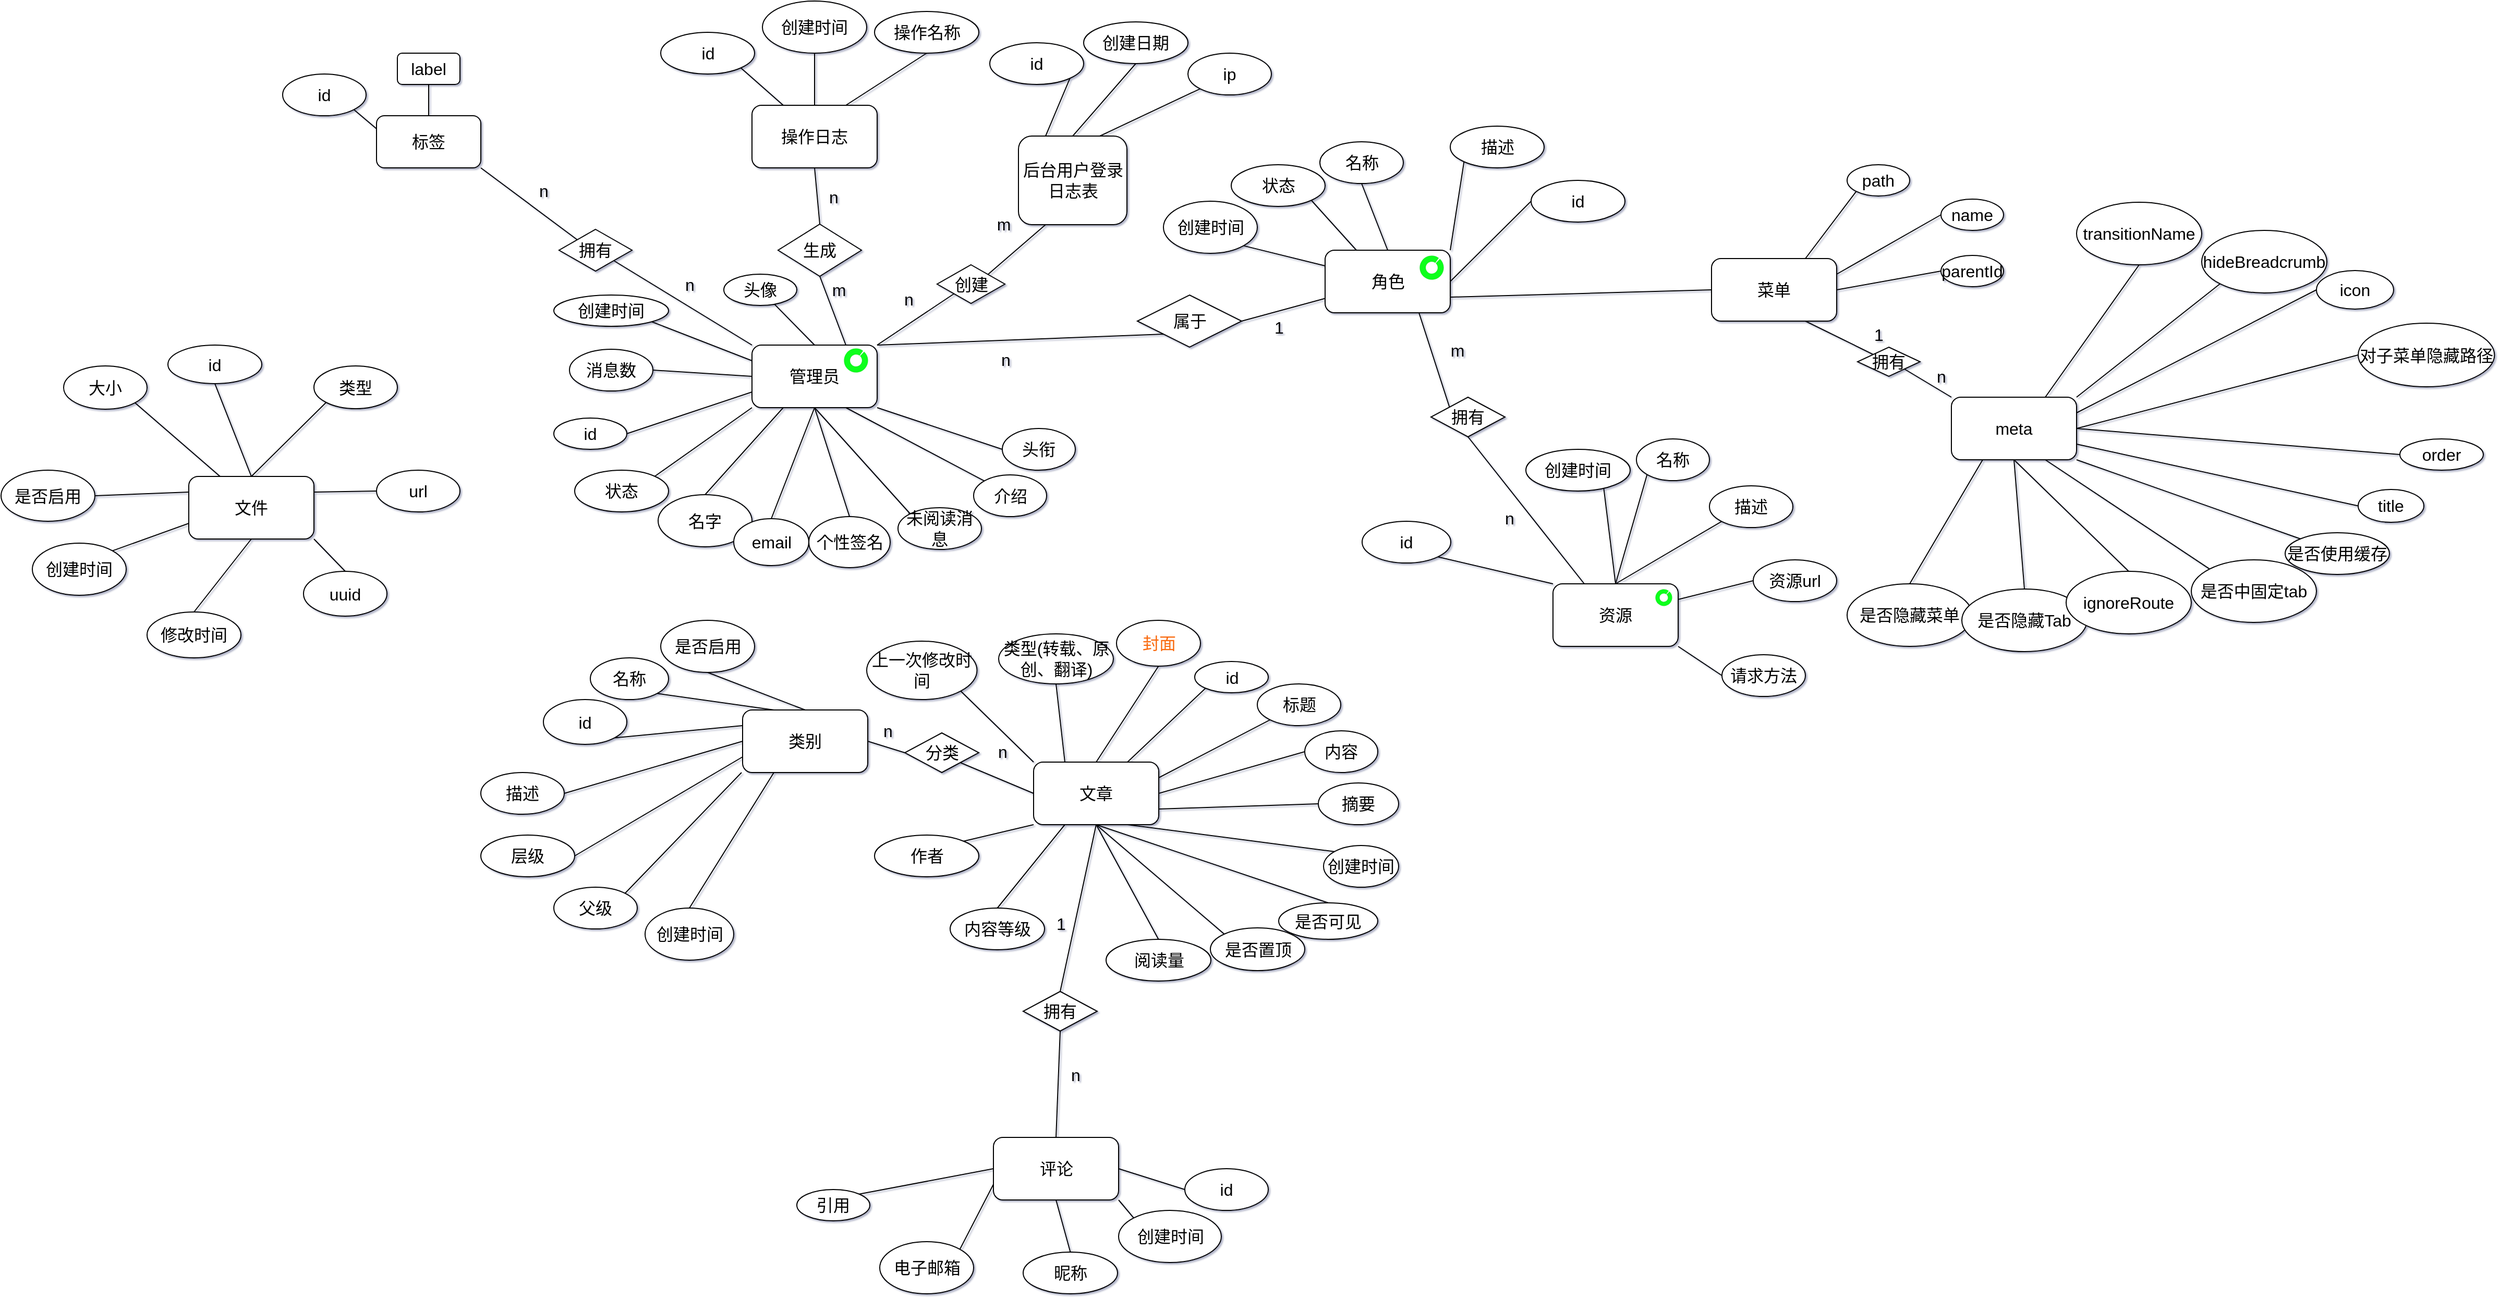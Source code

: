 <mxfile version="18.0.6" type="device"><diagram id="w1WiTCJ0PtuOjn-MvPNK" name="第 1 页"><mxGraphModel dx="3276" dy="2126" grid="1" gridSize="10" guides="1" tooltips="1" connect="1" arrows="1" fold="1" page="0" pageScale="1" pageWidth="827" pageHeight="1169" background="#ffffff" math="0" shadow="1"><root><mxCell id="0"/><mxCell id="1" parent="0"/><mxCell id="TxogvGe3Ko0orZef5mVO-4" style="edgeStyle=none;rounded=0;orthogonalLoop=1;jettySize=auto;html=1;exitX=1;exitY=0;exitDx=0;exitDy=0;entryX=0;entryY=1;entryDx=0;entryDy=0;fontSize=16;endArrow=none;endFill=0;" parent="1" source="TxogvGe3Ko0orZef5mVO-8" target="TxogvGe3Ko0orZef5mVO-21" edge="1"><mxGeometry relative="1" as="geometry"/></mxCell><mxCell id="TxogvGe3Ko0orZef5mVO-5" style="edgeStyle=none;rounded=0;orthogonalLoop=1;jettySize=auto;html=1;exitX=0.75;exitY=0;exitDx=0;exitDy=0;entryX=0.5;entryY=1;entryDx=0;entryDy=0;fontSize=16;endArrow=none;endFill=0;" parent="1" source="TxogvGe3Ko0orZef5mVO-8" target="TxogvGe3Ko0orZef5mVO-66" edge="1"><mxGeometry relative="1" as="geometry"/></mxCell><mxCell id="TxogvGe3Ko0orZef5mVO-7" style="edgeStyle=none;rounded=0;orthogonalLoop=1;jettySize=auto;html=1;exitX=1;exitY=0;exitDx=0;exitDy=0;entryX=0;entryY=1;entryDx=0;entryDy=0;fontFamily=Helvetica;fontSize=16;fontColor=default;endArrow=none;endFill=0;" parent="1" source="TxogvGe3Ko0orZef5mVO-8" target="TxogvGe3Ko0orZef5mVO-107" edge="1"><mxGeometry relative="1" as="geometry"/></mxCell><mxCell id="JrvYDtQpE5l5beJxTgkh-11" style="edgeStyle=none;rounded=0;orthogonalLoop=1;jettySize=auto;html=1;exitX=1;exitY=1;exitDx=0;exitDy=0;entryX=0;entryY=0.5;entryDx=0;entryDy=0;fontSize=16;endArrow=none;endFill=0;strokeWidth=1;" parent="1" source="TxogvGe3Ko0orZef5mVO-8" target="JrvYDtQpE5l5beJxTgkh-5" edge="1"><mxGeometry relative="1" as="geometry"/></mxCell><mxCell id="JrvYDtQpE5l5beJxTgkh-12" style="edgeStyle=none;rounded=0;orthogonalLoop=1;jettySize=auto;html=1;exitX=0.75;exitY=1;exitDx=0;exitDy=0;entryX=0;entryY=0;entryDx=0;entryDy=0;fontSize=16;endArrow=none;endFill=0;strokeWidth=1;" parent="1" source="TxogvGe3Ko0orZef5mVO-8" target="JrvYDtQpE5l5beJxTgkh-4" edge="1"><mxGeometry relative="1" as="geometry"/></mxCell><mxCell id="JrvYDtQpE5l5beJxTgkh-13" style="edgeStyle=none;rounded=0;orthogonalLoop=1;jettySize=auto;html=1;exitX=0.5;exitY=1;exitDx=0;exitDy=0;entryX=0;entryY=0;entryDx=0;entryDy=0;fontSize=16;endArrow=none;endFill=0;strokeWidth=1;" parent="1" source="TxogvGe3Ko0orZef5mVO-8" target="JrvYDtQpE5l5beJxTgkh-8" edge="1"><mxGeometry relative="1" as="geometry"/></mxCell><mxCell id="JrvYDtQpE5l5beJxTgkh-14" style="edgeStyle=none;rounded=0;orthogonalLoop=1;jettySize=auto;html=1;exitX=0.5;exitY=1;exitDx=0;exitDy=0;entryX=0.5;entryY=0;entryDx=0;entryDy=0;fontSize=16;endArrow=none;endFill=0;strokeWidth=1;" parent="1" source="TxogvGe3Ko0orZef5mVO-8" target="JrvYDtQpE5l5beJxTgkh-3" edge="1"><mxGeometry relative="1" as="geometry"/></mxCell><mxCell id="JrvYDtQpE5l5beJxTgkh-15" style="edgeStyle=none;rounded=0;orthogonalLoop=1;jettySize=auto;html=1;exitX=0.5;exitY=1;exitDx=0;exitDy=0;entryX=0.5;entryY=0;entryDx=0;entryDy=0;fontSize=16;endArrow=none;endFill=0;strokeWidth=1;" parent="1" source="TxogvGe3Ko0orZef5mVO-8" target="JrvYDtQpE5l5beJxTgkh-2" edge="1"><mxGeometry relative="1" as="geometry"/></mxCell><mxCell id="JrvYDtQpE5l5beJxTgkh-16" style="edgeStyle=none;rounded=0;orthogonalLoop=1;jettySize=auto;html=1;exitX=0.25;exitY=1;exitDx=0;exitDy=0;entryX=0.5;entryY=0;entryDx=0;entryDy=0;fontSize=16;endArrow=none;endFill=0;strokeWidth=1;" parent="1" source="TxogvGe3Ko0orZef5mVO-8" target="JrvYDtQpE5l5beJxTgkh-1" edge="1"><mxGeometry relative="1" as="geometry"/></mxCell><mxCell id="TxogvGe3Ko0orZef5mVO-8" value="管理员" style="rounded=1;whiteSpace=wrap;html=1;fontSize=16;" parent="1" vertex="1"><mxGeometry x="-450" y="-390" width="120" height="60" as="geometry"/></mxCell><mxCell id="TxogvGe3Ko0orZef5mVO-9" style="edgeStyle=none;rounded=0;orthogonalLoop=1;jettySize=auto;html=1;exitX=1;exitY=0.5;exitDx=0;exitDy=0;entryX=0;entryY=0.75;entryDx=0;entryDy=0;fontSize=16;endArrow=none;endFill=0;" parent="1" source="TxogvGe3Ko0orZef5mVO-10" target="TxogvGe3Ko0orZef5mVO-8" edge="1"><mxGeometry relative="1" as="geometry"/></mxCell><mxCell id="TxogvGe3Ko0orZef5mVO-10" value="id" style="ellipse;whiteSpace=wrap;html=1;fontSize=16;" parent="1" vertex="1"><mxGeometry x="-640" y="-320" width="70" height="30" as="geometry"/></mxCell><mxCell id="TxogvGe3Ko0orZef5mVO-16" style="edgeStyle=none;rounded=0;orthogonalLoop=1;jettySize=auto;html=1;exitX=1;exitY=0;exitDx=0;exitDy=0;entryX=0;entryY=1;entryDx=0;entryDy=0;endArrow=none;endFill=0;fontSize=16;" parent="1" source="TxogvGe3Ko0orZef5mVO-19" target="TxogvGe3Ko0orZef5mVO-42" edge="1"><mxGeometry relative="1" as="geometry"/></mxCell><mxCell id="TxogvGe3Ko0orZef5mVO-17" style="edgeStyle=none;rounded=0;orthogonalLoop=1;jettySize=auto;html=1;exitX=1;exitY=0.5;exitDx=0;exitDy=0;entryX=0;entryY=0.5;entryDx=0;entryDy=0;endArrow=none;endFill=0;fontSize=16;" parent="1" source="TxogvGe3Ko0orZef5mVO-19" target="TxogvGe3Ko0orZef5mVO-35" edge="1"><mxGeometry relative="1" as="geometry"/></mxCell><mxCell id="TxogvGe3Ko0orZef5mVO-18" style="edgeStyle=none;rounded=0;orthogonalLoop=1;jettySize=auto;html=1;exitX=0.75;exitY=1;exitDx=0;exitDy=0;entryX=0;entryY=0;entryDx=0;entryDy=0;fontSize=16;endArrow=none;endFill=0;" parent="1" source="TxogvGe3Ko0orZef5mVO-19" target="TxogvGe3Ko0orZef5mVO-98" edge="1"><mxGeometry relative="1" as="geometry"/></mxCell><mxCell id="YH9hGYFo3GrQyyzJX7qp-2" style="rounded=0;orthogonalLoop=1;jettySize=auto;html=1;exitX=1;exitY=0.75;exitDx=0;exitDy=0;entryX=0;entryY=0.5;entryDx=0;entryDy=0;endArrow=none;endFill=0;" edge="1" parent="1" source="TxogvGe3Ko0orZef5mVO-19" target="YH9hGYFo3GrQyyzJX7qp-1"><mxGeometry relative="1" as="geometry"/></mxCell><mxCell id="TxogvGe3Ko0orZef5mVO-19" value="角色" style="rounded=1;whiteSpace=wrap;html=1;fontSize=16;" parent="1" vertex="1"><mxGeometry x="99.5" y="-481" width="120" height="60" as="geometry"/></mxCell><mxCell id="TxogvGe3Ko0orZef5mVO-20" style="edgeStyle=none;rounded=0;orthogonalLoop=1;jettySize=auto;html=1;exitX=1;exitY=0.5;exitDx=0;exitDy=0;fontSize=16;endArrow=none;endFill=0;" parent="1" source="TxogvGe3Ko0orZef5mVO-21" target="TxogvGe3Ko0orZef5mVO-19" edge="1"><mxGeometry relative="1" as="geometry"/></mxCell><mxCell id="TxogvGe3Ko0orZef5mVO-21" value="属于" style="rhombus;whiteSpace=wrap;html=1;fontSize=16;" parent="1" vertex="1"><mxGeometry x="-80.5" y="-438" width="100" height="50" as="geometry"/></mxCell><mxCell id="TxogvGe3Ko0orZef5mVO-22" style="edgeStyle=none;rounded=0;orthogonalLoop=1;jettySize=auto;html=1;exitX=0.5;exitY=0;exitDx=0;exitDy=0;entryX=0.747;entryY=0.94;entryDx=0;entryDy=0;fontSize=16;endArrow=none;endFill=0;entryPerimeter=0;" parent="1" source="TxogvGe3Ko0orZef5mVO-27" target="TxogvGe3Ko0orZef5mVO-34" edge="1"><mxGeometry relative="1" as="geometry"><mxPoint x="307.5" y="-221" as="targetPoint"/></mxGeometry></mxCell><mxCell id="TxogvGe3Ko0orZef5mVO-23" style="edgeStyle=none;rounded=0;orthogonalLoop=1;jettySize=auto;html=1;exitX=0.5;exitY=0;exitDx=0;exitDy=0;entryX=0;entryY=1;entryDx=0;entryDy=0;fontSize=16;endArrow=none;endFill=0;" parent="1" source="TxogvGe3Ko0orZef5mVO-27" target="TxogvGe3Ko0orZef5mVO-32" edge="1"><mxGeometry relative="1" as="geometry"/></mxCell><mxCell id="TxogvGe3Ko0orZef5mVO-24" style="edgeStyle=none;rounded=0;orthogonalLoop=1;jettySize=auto;html=1;exitX=0.5;exitY=0;exitDx=0;exitDy=0;entryX=0;entryY=1;entryDx=0;entryDy=0;fontSize=16;endArrow=none;endFill=0;" parent="1" source="TxogvGe3Ko0orZef5mVO-27" target="TxogvGe3Ko0orZef5mVO-33" edge="1"><mxGeometry relative="1" as="geometry"/></mxCell><mxCell id="TxogvGe3Ko0orZef5mVO-120" style="rounded=0;orthogonalLoop=1;jettySize=auto;html=1;exitX=1;exitY=0.25;exitDx=0;exitDy=0;entryX=0;entryY=0.5;entryDx=0;entryDy=0;endArrow=none;endFill=0;fontSize=16;" parent="1" source="TxogvGe3Ko0orZef5mVO-27" target="TxogvGe3Ko0orZef5mVO-118" edge="1"><mxGeometry relative="1" as="geometry"/></mxCell><mxCell id="TxogvGe3Ko0orZef5mVO-121" style="edgeStyle=none;rounded=0;orthogonalLoop=1;jettySize=auto;html=1;exitX=1;exitY=1;exitDx=0;exitDy=0;entryX=0;entryY=0.5;entryDx=0;entryDy=0;endArrow=none;endFill=0;fontSize=16;" parent="1" source="TxogvGe3Ko0orZef5mVO-27" target="TxogvGe3Ko0orZef5mVO-119" edge="1"><mxGeometry relative="1" as="geometry"/></mxCell><mxCell id="TxogvGe3Ko0orZef5mVO-27" value="资源" style="rounded=1;whiteSpace=wrap;html=1;fontSize=16;" parent="1" vertex="1"><mxGeometry x="318" y="-161" width="120" height="60" as="geometry"/></mxCell><mxCell id="TxogvGe3Ko0orZef5mVO-30" style="edgeStyle=none;rounded=0;orthogonalLoop=1;jettySize=auto;html=1;exitX=1;exitY=1;exitDx=0;exitDy=0;entryX=0;entryY=0;entryDx=0;entryDy=0;endArrow=none;endFill=0;fontSize=16;" parent="1" source="TxogvGe3Ko0orZef5mVO-31" target="TxogvGe3Ko0orZef5mVO-27" edge="1"><mxGeometry relative="1" as="geometry"/></mxCell><mxCell id="TxogvGe3Ko0orZef5mVO-31" value="id" style="ellipse;whiteSpace=wrap;html=1;fontSize=16;" parent="1" vertex="1"><mxGeometry x="135" y="-221" width="85" height="40" as="geometry"/></mxCell><mxCell id="TxogvGe3Ko0orZef5mVO-32" value="名称" style="ellipse;whiteSpace=wrap;html=1;fontSize=16;" parent="1" vertex="1"><mxGeometry x="398" y="-300" width="70" height="40" as="geometry"/></mxCell><mxCell id="TxogvGe3Ko0orZef5mVO-33" value="描述" style="ellipse;whiteSpace=wrap;html=1;fontSize=16;" parent="1" vertex="1"><mxGeometry x="468" y="-255" width="80" height="40" as="geometry"/></mxCell><mxCell id="TxogvGe3Ko0orZef5mVO-34" value="创建时间" style="ellipse;whiteSpace=wrap;html=1;fontSize=16;" parent="1" vertex="1"><mxGeometry x="292" y="-290" width="100" height="40" as="geometry"/></mxCell><mxCell id="TxogvGe3Ko0orZef5mVO-35" value="id" style="ellipse;whiteSpace=wrap;html=1;fontSize=16;" parent="1" vertex="1"><mxGeometry x="297" y="-548" width="90" height="40" as="geometry"/></mxCell><mxCell id="TxogvGe3Ko0orZef5mVO-36" style="edgeStyle=none;shape=connector;rounded=0;orthogonalLoop=1;jettySize=auto;html=1;exitX=0.5;exitY=1;exitDx=0;exitDy=0;entryX=0.5;entryY=0;entryDx=0;entryDy=0;labelBackgroundColor=default;fontFamily=Helvetica;fontSize=16;fontColor=default;endArrow=none;endFill=0;strokeColor=default;" parent="1" source="TxogvGe3Ko0orZef5mVO-37" target="TxogvGe3Ko0orZef5mVO-19" edge="1"><mxGeometry relative="1" as="geometry"/></mxCell><mxCell id="TxogvGe3Ko0orZef5mVO-37" value="名称" style="ellipse;whiteSpace=wrap;html=1;fontSize=16;" parent="1" vertex="1"><mxGeometry x="94.5" y="-585" width="80" height="40" as="geometry"/></mxCell><mxCell id="TxogvGe3Ko0orZef5mVO-38" style="edgeStyle=none;shape=connector;rounded=0;orthogonalLoop=1;jettySize=auto;html=1;exitX=1;exitY=1;exitDx=0;exitDy=0;entryX=0.25;entryY=0;entryDx=0;entryDy=0;labelBackgroundColor=default;fontFamily=Helvetica;fontSize=16;fontColor=default;endArrow=none;endFill=0;strokeColor=default;" parent="1" source="TxogvGe3Ko0orZef5mVO-39" target="TxogvGe3Ko0orZef5mVO-19" edge="1"><mxGeometry relative="1" as="geometry"/></mxCell><mxCell id="TxogvGe3Ko0orZef5mVO-39" value="状态" style="ellipse;whiteSpace=wrap;html=1;fontSize=16;" parent="1" vertex="1"><mxGeometry x="9.5" y="-563" width="90" height="40" as="geometry"/></mxCell><mxCell id="TxogvGe3Ko0orZef5mVO-40" style="edgeStyle=none;shape=connector;rounded=0;orthogonalLoop=1;jettySize=auto;html=1;exitX=1;exitY=1;exitDx=0;exitDy=0;entryX=0;entryY=0.25;entryDx=0;entryDy=0;labelBackgroundColor=default;fontFamily=Helvetica;fontSize=16;fontColor=default;endArrow=none;endFill=0;strokeColor=default;" parent="1" source="TxogvGe3Ko0orZef5mVO-41" target="TxogvGe3Ko0orZef5mVO-19" edge="1"><mxGeometry relative="1" as="geometry"/></mxCell><mxCell id="TxogvGe3Ko0orZef5mVO-41" value="创建时间" style="ellipse;whiteSpace=wrap;html=1;fontSize=16;" parent="1" vertex="1"><mxGeometry x="-55.5" y="-528" width="90" height="50" as="geometry"/></mxCell><mxCell id="TxogvGe3Ko0orZef5mVO-42" value="描述" style="ellipse;whiteSpace=wrap;html=1;fontSize=16;" parent="1" vertex="1"><mxGeometry x="219.5" y="-600" width="90" height="40" as="geometry"/></mxCell><mxCell id="TxogvGe3Ko0orZef5mVO-45" style="edgeStyle=none;rounded=0;orthogonalLoop=1;jettySize=auto;html=1;exitX=1;exitY=0;exitDx=0;exitDy=0;entryX=0;entryY=1;entryDx=0;entryDy=0;fontSize=16;endArrow=none;endFill=0;" parent="1" source="TxogvGe3Ko0orZef5mVO-46" target="TxogvGe3Ko0orZef5mVO-8" edge="1"><mxGeometry relative="1" as="geometry"/></mxCell><mxCell id="TxogvGe3Ko0orZef5mVO-46" value="状态" style="ellipse;whiteSpace=wrap;html=1;fontSize=16;" parent="1" vertex="1"><mxGeometry x="-620" y="-270" width="90" height="40" as="geometry"/></mxCell><mxCell id="TxogvGe3Ko0orZef5mVO-51" style="edgeStyle=none;rounded=0;orthogonalLoop=1;jettySize=auto;html=1;exitX=0.25;exitY=0;exitDx=0;exitDy=0;entryX=1;entryY=1;entryDx=0;entryDy=0;fontSize=16;endArrow=none;endFill=0;" parent="1" source="TxogvGe3Ko0orZef5mVO-54" target="TxogvGe3Ko0orZef5mVO-56" edge="1"><mxGeometry relative="1" as="geometry"/></mxCell><mxCell id="TxogvGe3Ko0orZef5mVO-52" style="edgeStyle=none;rounded=0;orthogonalLoop=1;jettySize=auto;html=1;exitX=0.5;exitY=0;exitDx=0;exitDy=0;entryX=0.5;entryY=1;entryDx=0;entryDy=0;fontSize=16;endArrow=none;endFill=0;" parent="1" source="TxogvGe3Ko0orZef5mVO-54" target="TxogvGe3Ko0orZef5mVO-55" edge="1"><mxGeometry relative="1" as="geometry"/></mxCell><mxCell id="TxogvGe3Ko0orZef5mVO-53" style="edgeStyle=none;shape=connector;rounded=0;orthogonalLoop=1;jettySize=auto;html=1;exitX=0.75;exitY=0;exitDx=0;exitDy=0;entryX=0;entryY=1;entryDx=0;entryDy=0;labelBackgroundColor=default;fontFamily=Helvetica;fontSize=16;fontColor=default;endArrow=none;endFill=0;strokeColor=default;" parent="1" source="TxogvGe3Ko0orZef5mVO-54" target="TxogvGe3Ko0orZef5mVO-57" edge="1"><mxGeometry relative="1" as="geometry"/></mxCell><mxCell id="TxogvGe3Ko0orZef5mVO-54" value="后台用户登录日志表" style="rounded=1;whiteSpace=wrap;html=1;fontSize=16;" parent="1" vertex="1"><mxGeometry x="-194.5" y="-590.5" width="104" height="85" as="geometry"/></mxCell><mxCell id="TxogvGe3Ko0orZef5mVO-55" value="创建日期" style="ellipse;whiteSpace=wrap;html=1;fontSize=16;" parent="1" vertex="1"><mxGeometry x="-132" y="-700" width="100" height="40" as="geometry"/></mxCell><mxCell id="TxogvGe3Ko0orZef5mVO-56" value="id" style="ellipse;whiteSpace=wrap;html=1;fontSize=16;" parent="1" vertex="1"><mxGeometry x="-222" y="-680" width="90" height="40" as="geometry"/></mxCell><mxCell id="TxogvGe3Ko0orZef5mVO-57" value="ip" style="ellipse;whiteSpace=wrap;html=1;fontSize=16;" parent="1" vertex="1"><mxGeometry x="-32" y="-670" width="80" height="40" as="geometry"/></mxCell><mxCell id="JrvYDtQpE5l5beJxTgkh-21" style="edgeStyle=none;rounded=0;orthogonalLoop=1;jettySize=auto;html=1;exitX=1;exitY=1;exitDx=0;exitDy=0;entryX=0;entryY=0.25;entryDx=0;entryDy=0;fontSize=16;endArrow=none;endFill=0;strokeWidth=1;" parent="1" source="TxogvGe3Ko0orZef5mVO-60" target="TxogvGe3Ko0orZef5mVO-8" edge="1"><mxGeometry relative="1" as="geometry"/></mxCell><mxCell id="TxogvGe3Ko0orZef5mVO-60" value="创建时间" style="ellipse;whiteSpace=wrap;html=1;fontSize=16;" parent="1" vertex="1"><mxGeometry x="-640" y="-438" width="110" height="30" as="geometry"/></mxCell><mxCell id="TxogvGe3Ko0orZef5mVO-61" style="edgeStyle=none;rounded=0;orthogonalLoop=1;jettySize=auto;html=1;exitX=0.5;exitY=0;exitDx=0;exitDy=0;entryX=0.5;entryY=1;entryDx=0;entryDy=0;fontSize=16;endArrow=none;endFill=0;" parent="1" source="TxogvGe3Ko0orZef5mVO-63" target="TxogvGe3Ko0orZef5mVO-64" edge="1"><mxGeometry relative="1" as="geometry"/></mxCell><mxCell id="TxogvGe3Ko0orZef5mVO-62" style="edgeStyle=none;rounded=0;orthogonalLoop=1;jettySize=auto;html=1;exitX=0.75;exitY=0;exitDx=0;exitDy=0;entryX=0.5;entryY=1;entryDx=0;entryDy=0;fontSize=16;endArrow=none;endFill=0;" parent="1" source="TxogvGe3Ko0orZef5mVO-63" target="TxogvGe3Ko0orZef5mVO-69" edge="1"><mxGeometry relative="1" as="geometry"/></mxCell><mxCell id="TxogvGe3Ko0orZef5mVO-63" value="操作日志" style="rounded=1;whiteSpace=wrap;html=1;fontSize=16;" parent="1" vertex="1"><mxGeometry x="-450" y="-620" width="120" height="60" as="geometry"/></mxCell><mxCell id="TxogvGe3Ko0orZef5mVO-64" value="创建时间" style="ellipse;whiteSpace=wrap;html=1;fontSize=16;" parent="1" vertex="1"><mxGeometry x="-440" y="-720" width="100" height="50" as="geometry"/></mxCell><mxCell id="TxogvGe3Ko0orZef5mVO-65" style="edgeStyle=none;rounded=0;orthogonalLoop=1;jettySize=auto;html=1;exitX=0.5;exitY=0;exitDx=0;exitDy=0;entryX=0.5;entryY=1;entryDx=0;entryDy=0;fontSize=16;endArrow=none;endFill=0;" parent="1" source="TxogvGe3Ko0orZef5mVO-66" target="TxogvGe3Ko0orZef5mVO-63" edge="1"><mxGeometry relative="1" as="geometry"/></mxCell><mxCell id="TxogvGe3Ko0orZef5mVO-66" value="生成" style="rhombus;whiteSpace=wrap;html=1;fontSize=16;" parent="1" vertex="1"><mxGeometry x="-425" y="-506" width="80" height="50" as="geometry"/></mxCell><mxCell id="TxogvGe3Ko0orZef5mVO-67" style="edgeStyle=none;rounded=0;orthogonalLoop=1;jettySize=auto;html=1;exitX=1;exitY=1;exitDx=0;exitDy=0;entryX=0.25;entryY=0;entryDx=0;entryDy=0;endArrow=none;endFill=0;fontSize=16;" parent="1" source="TxogvGe3Ko0orZef5mVO-68" target="TxogvGe3Ko0orZef5mVO-63" edge="1"><mxGeometry relative="1" as="geometry"/></mxCell><mxCell id="TxogvGe3Ko0orZef5mVO-68" value="id" style="ellipse;whiteSpace=wrap;html=1;fontSize=16;" parent="1" vertex="1"><mxGeometry x="-537.5" y="-690" width="90" height="40" as="geometry"/></mxCell><mxCell id="TxogvGe3Ko0orZef5mVO-69" value="操作名称" style="ellipse;whiteSpace=wrap;html=1;fontSize=16;" parent="1" vertex="1"><mxGeometry x="-332.5" y="-710" width="100" height="40" as="geometry"/></mxCell><mxCell id="TxogvGe3Ko0orZef5mVO-70" style="edgeStyle=none;rounded=0;orthogonalLoop=1;jettySize=auto;html=1;entryX=0.5;entryY=0;entryDx=0;entryDy=0;fontSize=16;endArrow=none;endFill=0;" parent="1" source="TxogvGe3Ko0orZef5mVO-71" target="TxogvGe3Ko0orZef5mVO-8" edge="1"><mxGeometry relative="1" as="geometry"/></mxCell><mxCell id="TxogvGe3Ko0orZef5mVO-71" value="头像" style="ellipse;whiteSpace=wrap;html=1;fontSize=16;" parent="1" vertex="1"><mxGeometry x="-477" y="-458" width="70" height="30" as="geometry"/></mxCell><mxCell id="TxogvGe3Ko0orZef5mVO-95" value="1" style="text;html=1;align=center;verticalAlign=middle;resizable=0;points=[];autosize=1;strokeColor=none;fillColor=none;fontSize=16;" parent="1" vertex="1"><mxGeometry x="45" y="-417" width="20" height="20" as="geometry"/></mxCell><mxCell id="TxogvGe3Ko0orZef5mVO-96" value="n" style="text;html=1;align=center;verticalAlign=middle;resizable=0;points=[];autosize=1;strokeColor=none;fillColor=none;fontSize=16;" parent="1" vertex="1"><mxGeometry x="-217" y="-386" width="20" height="20" as="geometry"/></mxCell><mxCell id="TxogvGe3Ko0orZef5mVO-97" style="edgeStyle=none;rounded=0;orthogonalLoop=1;jettySize=auto;html=1;exitX=0.5;exitY=1;exitDx=0;exitDy=0;entryX=0.25;entryY=0;entryDx=0;entryDy=0;fontSize=16;endArrow=none;endFill=0;" parent="1" source="TxogvGe3Ko0orZef5mVO-98" target="TxogvGe3Ko0orZef5mVO-27" edge="1"><mxGeometry relative="1" as="geometry"/></mxCell><mxCell id="TxogvGe3Ko0orZef5mVO-98" value="拥有" style="rhombus;whiteSpace=wrap;html=1;fontSize=16;" parent="1" vertex="1"><mxGeometry x="201" y="-340" width="71" height="38" as="geometry"/></mxCell><mxCell id="TxogvGe3Ko0orZef5mVO-99" value="m" style="text;html=1;align=center;verticalAlign=middle;resizable=0;points=[];autosize=1;strokeColor=none;fillColor=none;fontSize=16;" parent="1" vertex="1"><mxGeometry x="211" y="-395" width="30" height="20" as="geometry"/></mxCell><mxCell id="TxogvGe3Ko0orZef5mVO-100" value="n" style="text;html=1;align=center;verticalAlign=middle;resizable=0;points=[];autosize=1;strokeColor=none;fillColor=none;fontSize=16;" parent="1" vertex="1"><mxGeometry x="266" y="-234" width="20" height="20" as="geometry"/></mxCell><mxCell id="TxogvGe3Ko0orZef5mVO-103" value="" style="verticalLabelPosition=bottom;verticalAlign=top;html=1;shape=mxgraph.basic.partConcEllipse;startAngle=0.119;endAngle=0.1;arcWidth=0.5;fontSize=16;strokeWidth=0;fillColor=#0AFF1B;" parent="1" vertex="1"><mxGeometry x="-362" y="-387" width="23" height="23" as="geometry"/></mxCell><mxCell id="TxogvGe3Ko0orZef5mVO-104" value="" style="verticalLabelPosition=bottom;verticalAlign=top;html=1;shape=mxgraph.basic.partConcEllipse;startAngle=0.119;endAngle=0.1;arcWidth=0.5;fontSize=16;strokeWidth=0;fillColor=#0AFF1B;" parent="1" vertex="1"><mxGeometry x="190" y="-476" width="23" height="23" as="geometry"/></mxCell><mxCell id="TxogvGe3Ko0orZef5mVO-106" style="edgeStyle=none;rounded=0;orthogonalLoop=1;jettySize=auto;html=1;exitX=1;exitY=0;exitDx=0;exitDy=0;entryX=0.25;entryY=1;entryDx=0;entryDy=0;fontFamily=Helvetica;fontSize=16;fontColor=default;endArrow=none;endFill=0;" parent="1" source="TxogvGe3Ko0orZef5mVO-107" target="TxogvGe3Ko0orZef5mVO-54" edge="1"><mxGeometry relative="1" as="geometry"/></mxCell><mxCell id="TxogvGe3Ko0orZef5mVO-107" value="创建" style="rhombus;whiteSpace=wrap;html=1;fontFamily=Helvetica;fontSize=16;fontColor=default;strokeColor=default;strokeWidth=1;fillColor=default;" parent="1" vertex="1"><mxGeometry x="-272.5" y="-467" width="65" height="37" as="geometry"/></mxCell><mxCell id="TxogvGe3Ko0orZef5mVO-108" value="m" style="text;html=1;align=center;verticalAlign=middle;resizable=0;points=[];autosize=1;strokeColor=none;fillColor=none;fontSize=16;fontFamily=Helvetica;fontColor=default;" parent="1" vertex="1"><mxGeometry x="-224" y="-516" width="30" height="20" as="geometry"/></mxCell><mxCell id="TxogvGe3Ko0orZef5mVO-109" value="n" style="text;html=1;align=center;verticalAlign=middle;resizable=0;points=[];autosize=1;strokeColor=none;fillColor=none;fontSize=16;fontFamily=Helvetica;fontColor=default;" parent="1" vertex="1"><mxGeometry x="-310" y="-444" width="20" height="20" as="geometry"/></mxCell><mxCell id="TxogvGe3Ko0orZef5mVO-110" value="m" style="text;html=1;align=center;verticalAlign=middle;resizable=0;points=[];autosize=1;strokeColor=none;fillColor=none;fontSize=16;fontFamily=Helvetica;fontColor=default;" parent="1" vertex="1"><mxGeometry x="-382" y="-453" width="30" height="20" as="geometry"/></mxCell><mxCell id="TxogvGe3Ko0orZef5mVO-111" value="n" style="text;html=1;align=center;verticalAlign=middle;resizable=0;points=[];autosize=1;strokeColor=none;fillColor=none;fontSize=16;fontFamily=Helvetica;fontColor=default;" parent="1" vertex="1"><mxGeometry x="-382" y="-542" width="20" height="20" as="geometry"/></mxCell><mxCell id="TxogvGe3Ko0orZef5mVO-115" value="" style="verticalLabelPosition=bottom;verticalAlign=top;html=1;shape=mxgraph.basic.partConcEllipse;startAngle=0.119;endAngle=0.1;arcWidth=0.5;fontSize=16;strokeWidth=0;fillColor=#0AFF1B;fontFamily=Helvetica;fontColor=default;" parent="1" vertex="1"><mxGeometry x="416" y="-156" width="16" height="16" as="geometry"/></mxCell><mxCell id="TxogvGe3Ko0orZef5mVO-118" value="资源url" style="ellipse;whiteSpace=wrap;html=1;fontSize=16;" parent="1" vertex="1"><mxGeometry x="510" y="-184" width="80" height="40" as="geometry"/></mxCell><mxCell id="TxogvGe3Ko0orZef5mVO-119" value="请求方法" style="ellipse;whiteSpace=wrap;html=1;fontSize=16;" parent="1" vertex="1"><mxGeometry x="480" y="-93" width="80" height="40" as="geometry"/></mxCell><mxCell id="TxogvGe3Ko0orZef5mVO-147" style="edgeStyle=none;rounded=0;orthogonalLoop=1;jettySize=auto;html=1;exitX=0.25;exitY=0;exitDx=0;exitDy=0;entryX=0.5;entryY=1;entryDx=0;entryDy=0;endArrow=none;endFill=0;fontSize=16;" parent="1" source="TxogvGe3Ko0orZef5mVO-124" target="TxogvGe3Ko0orZef5mVO-146" edge="1"><mxGeometry relative="1" as="geometry"/></mxCell><mxCell id="TxogvGe3Ko0orZef5mVO-148" style="edgeStyle=none;rounded=0;orthogonalLoop=1;jettySize=auto;html=1;exitX=0.5;exitY=0;exitDx=0;exitDy=0;entryX=0.5;entryY=1;entryDx=0;entryDy=0;endArrow=none;endFill=0;fontSize=16;" parent="1" source="TxogvGe3Ko0orZef5mVO-124" target="TxogvGe3Ko0orZef5mVO-140" edge="1"><mxGeometry relative="1" as="geometry"/></mxCell><mxCell id="TxogvGe3Ko0orZef5mVO-149" style="edgeStyle=none;rounded=0;orthogonalLoop=1;jettySize=auto;html=1;exitX=0.75;exitY=0;exitDx=0;exitDy=0;entryX=0;entryY=1;entryDx=0;entryDy=0;endArrow=none;endFill=0;fontSize=16;" parent="1" source="TxogvGe3Ko0orZef5mVO-124" target="TxogvGe3Ko0orZef5mVO-138" edge="1"><mxGeometry relative="1" as="geometry"/></mxCell><mxCell id="TxogvGe3Ko0orZef5mVO-150" style="edgeStyle=none;rounded=0;orthogonalLoop=1;jettySize=auto;html=1;exitX=1;exitY=0.25;exitDx=0;exitDy=0;endArrow=none;endFill=0;fontSize=16;" parent="1" source="TxogvGe3Ko0orZef5mVO-124" target="TxogvGe3Ko0orZef5mVO-127" edge="1"><mxGeometry relative="1" as="geometry"/></mxCell><mxCell id="TxogvGe3Ko0orZef5mVO-151" style="edgeStyle=none;rounded=0;orthogonalLoop=1;jettySize=auto;html=1;exitX=1;exitY=0.5;exitDx=0;exitDy=0;entryX=0;entryY=0.5;entryDx=0;entryDy=0;endArrow=none;endFill=0;fontSize=16;" parent="1" source="TxogvGe3Ko0orZef5mVO-124" target="TxogvGe3Ko0orZef5mVO-125" edge="1"><mxGeometry relative="1" as="geometry"/></mxCell><mxCell id="TxogvGe3Ko0orZef5mVO-152" style="edgeStyle=none;rounded=0;orthogonalLoop=1;jettySize=auto;html=1;exitX=1;exitY=0.75;exitDx=0;exitDy=0;entryX=0;entryY=0.5;entryDx=0;entryDy=0;endArrow=none;endFill=0;fontSize=16;" parent="1" source="TxogvGe3Ko0orZef5mVO-124" target="TxogvGe3Ko0orZef5mVO-126" edge="1"><mxGeometry relative="1" as="geometry"/></mxCell><mxCell id="TxogvGe3Ko0orZef5mVO-153" style="edgeStyle=none;rounded=0;orthogonalLoop=1;jettySize=auto;html=1;exitX=0.75;exitY=1;exitDx=0;exitDy=0;entryX=0;entryY=0;entryDx=0;entryDy=0;endArrow=none;endFill=0;fontSize=16;" parent="1" source="TxogvGe3Ko0orZef5mVO-124" target="TxogvGe3Ko0orZef5mVO-137" edge="1"><mxGeometry relative="1" as="geometry"/></mxCell><mxCell id="TxogvGe3Ko0orZef5mVO-154" style="edgeStyle=none;rounded=0;orthogonalLoop=1;jettySize=auto;html=1;exitX=0.5;exitY=1;exitDx=0;exitDy=0;entryX=0.5;entryY=0;entryDx=0;entryDy=0;endArrow=none;endFill=0;fontSize=16;" parent="1" source="TxogvGe3Ko0orZef5mVO-124" target="TxogvGe3Ko0orZef5mVO-144" edge="1"><mxGeometry relative="1" as="geometry"/></mxCell><mxCell id="TxogvGe3Ko0orZef5mVO-155" style="edgeStyle=none;rounded=0;orthogonalLoop=1;jettySize=auto;html=1;exitX=0.25;exitY=1;exitDx=0;exitDy=0;entryX=0.5;entryY=0;entryDx=0;entryDy=0;endArrow=none;endFill=0;fontSize=16;" parent="1" source="TxogvGe3Ko0orZef5mVO-124" target="TxogvGe3Ko0orZef5mVO-145" edge="1"><mxGeometry relative="1" as="geometry"/></mxCell><mxCell id="TxogvGe3Ko0orZef5mVO-172" style="edgeStyle=none;rounded=0;orthogonalLoop=1;jettySize=auto;html=1;exitX=0.5;exitY=1;exitDx=0;exitDy=0;entryX=0.5;entryY=0;entryDx=0;entryDy=0;endArrow=none;endFill=0;fontSize=16;" parent="1" source="TxogvGe3Ko0orZef5mVO-124" target="TxogvGe3Ko0orZef5mVO-171" edge="1"><mxGeometry relative="1" as="geometry"/></mxCell><mxCell id="3jDGPady502M7fGjzGVN-14" style="edgeStyle=none;rounded=0;orthogonalLoop=1;jettySize=auto;html=1;exitX=0.5;exitY=1;exitDx=0;exitDy=0;entryX=0;entryY=0;entryDx=0;entryDy=0;fontSize=16;endArrow=none;endFill=0;" parent="1" source="TxogvGe3Ko0orZef5mVO-124" target="3jDGPady502M7fGjzGVN-13" edge="1"><mxGeometry relative="1" as="geometry"/></mxCell><mxCell id="TxogvGe3Ko0orZef5mVO-124" value="文章" style="rounded=1;whiteSpace=wrap;html=1;fontSize=16;" parent="1" vertex="1"><mxGeometry x="-180" y="10" width="120" height="60" as="geometry"/></mxCell><mxCell id="TxogvGe3Ko0orZef5mVO-125" value="内容" style="ellipse;whiteSpace=wrap;html=1;fontSize=16;" parent="1" vertex="1"><mxGeometry x="80" y="-20" width="70" height="40" as="geometry"/></mxCell><mxCell id="TxogvGe3Ko0orZef5mVO-126" value="摘要" style="ellipse;whiteSpace=wrap;html=1;fontSize=16;" parent="1" vertex="1"><mxGeometry x="93" y="30" width="77" height="40" as="geometry"/></mxCell><mxCell id="TxogvGe3Ko0orZef5mVO-127" value="标题" style="ellipse;whiteSpace=wrap;html=1;fontSize=16;" parent="1" vertex="1"><mxGeometry x="34.5" y="-65" width="80" height="40" as="geometry"/></mxCell><mxCell id="TxogvGe3Ko0orZef5mVO-169" style="edgeStyle=none;rounded=0;orthogonalLoop=1;jettySize=auto;html=1;exitX=1;exitY=0.5;exitDx=0;exitDy=0;entryX=0;entryY=0.5;entryDx=0;entryDy=0;endArrow=none;endFill=0;fontSize=16;" parent="1" source="TxogvGe3Ko0orZef5mVO-128" target="TxogvGe3Ko0orZef5mVO-168" edge="1"><mxGeometry relative="1" as="geometry"/></mxCell><mxCell id="TxogvGe3Ko0orZef5mVO-128" value="类别" style="rounded=1;whiteSpace=wrap;html=1;fontSize=16;" parent="1" vertex="1"><mxGeometry x="-459" y="-40" width="120" height="60" as="geometry"/></mxCell><mxCell id="TxogvGe3Ko0orZef5mVO-156" style="edgeStyle=none;rounded=0;orthogonalLoop=1;jettySize=auto;html=1;exitX=1;exitY=1;exitDx=0;exitDy=0;entryX=0.25;entryY=0;entryDx=0;entryDy=0;endArrow=none;endFill=0;fontSize=16;" parent="1" source="TxogvGe3Ko0orZef5mVO-129" target="TxogvGe3Ko0orZef5mVO-128" edge="1"><mxGeometry relative="1" as="geometry"/></mxCell><mxCell id="TxogvGe3Ko0orZef5mVO-129" value="名称" style="ellipse;whiteSpace=wrap;html=1;fontSize=16;" parent="1" vertex="1"><mxGeometry x="-605" y="-90" width="75" height="40" as="geometry"/></mxCell><mxCell id="TxogvGe3Ko0orZef5mVO-157" style="edgeStyle=none;rounded=0;orthogonalLoop=1;jettySize=auto;html=1;exitX=1;exitY=1;exitDx=0;exitDy=0;entryX=0;entryY=0.25;entryDx=0;entryDy=0;endArrow=none;endFill=0;fontSize=16;" parent="1" source="TxogvGe3Ko0orZef5mVO-130" target="TxogvGe3Ko0orZef5mVO-128" edge="1"><mxGeometry relative="1" as="geometry"/></mxCell><mxCell id="TxogvGe3Ko0orZef5mVO-130" value="id" style="ellipse;whiteSpace=wrap;html=1;fontSize=16;" parent="1" vertex="1"><mxGeometry x="-650" y="-50" width="80" height="43" as="geometry"/></mxCell><mxCell id="TxogvGe3Ko0orZef5mVO-158" style="edgeStyle=none;rounded=0;orthogonalLoop=1;jettySize=auto;html=1;exitX=1;exitY=0.5;exitDx=0;exitDy=0;entryX=0;entryY=0.5;entryDx=0;entryDy=0;endArrow=none;endFill=0;fontSize=16;" parent="1" source="TxogvGe3Ko0orZef5mVO-131" target="TxogvGe3Ko0orZef5mVO-128" edge="1"><mxGeometry relative="1" as="geometry"/></mxCell><mxCell id="TxogvGe3Ko0orZef5mVO-131" value="描述" style="ellipse;whiteSpace=wrap;html=1;fontSize=16;" parent="1" vertex="1"><mxGeometry x="-710" y="20" width="80" height="40" as="geometry"/></mxCell><mxCell id="TxogvGe3Ko0orZef5mVO-137" value="创建时间" style="ellipse;whiteSpace=wrap;html=1;fontSize=16;" parent="1" vertex="1"><mxGeometry x="98" y="90" width="72" height="40" as="geometry"/></mxCell><mxCell id="TxogvGe3Ko0orZef5mVO-138" value="id" style="ellipse;whiteSpace=wrap;html=1;fontSize=16;" parent="1" vertex="1"><mxGeometry x="-25.5" y="-86.5" width="70.5" height="30" as="geometry"/></mxCell><mxCell id="TxogvGe3Ko0orZef5mVO-140" value="&lt;a style=&quot;color: rgb(249, 105, 14); text-decoration-line: none; font-family: &amp;quot;Helvetica Neue&amp;quot;, Helvetica, Arial, &amp;quot;Hiragino Sans GB&amp;quot;, &amp;quot;Hiragino Sans GB W3&amp;quot;, &amp;quot;Microsoft YaHei UI&amp;quot;, &amp;quot;Microsoft YaHei&amp;quot;, sans-serif; font-size: 16px; text-align: start;&quot; class=&quot;search-js&quot; href=&quot;http://www.youdao.com/w/cover/#keyfrom=E2Ctranslation&quot;&gt;封面&lt;/a&gt;" style="ellipse;whiteSpace=wrap;html=1;fontSize=16;" parent="1" vertex="1"><mxGeometry x="-100.5" y="-126" width="80.5" height="44" as="geometry"/></mxCell><mxCell id="TxogvGe3Ko0orZef5mVO-159" style="edgeStyle=none;rounded=0;orthogonalLoop=1;jettySize=auto;html=1;exitX=1;exitY=0.5;exitDx=0;exitDy=0;entryX=0;entryY=0.75;entryDx=0;entryDy=0;endArrow=none;endFill=0;fontSize=16;" parent="1" source="TxogvGe3Ko0orZef5mVO-141" target="TxogvGe3Ko0orZef5mVO-128" edge="1"><mxGeometry relative="1" as="geometry"/></mxCell><mxCell id="TxogvGe3Ko0orZef5mVO-141" value="层级" style="ellipse;whiteSpace=wrap;html=1;fontSize=16;" parent="1" vertex="1"><mxGeometry x="-710" y="80" width="90" height="40" as="geometry"/></mxCell><mxCell id="TxogvGe3Ko0orZef5mVO-160" style="edgeStyle=none;rounded=0;orthogonalLoop=1;jettySize=auto;html=1;exitX=1;exitY=0;exitDx=0;exitDy=0;endArrow=none;endFill=0;fontSize=16;" parent="1" source="TxogvGe3Ko0orZef5mVO-142" edge="1"><mxGeometry relative="1" as="geometry"><mxPoint x="-460" y="20" as="targetPoint"/></mxGeometry></mxCell><mxCell id="TxogvGe3Ko0orZef5mVO-142" value="父级" style="ellipse;whiteSpace=wrap;html=1;fontSize=16;" parent="1" vertex="1"><mxGeometry x="-640" y="130" width="80" height="40" as="geometry"/></mxCell><mxCell id="TxogvGe3Ko0orZef5mVO-161" style="edgeStyle=none;rounded=0;orthogonalLoop=1;jettySize=auto;html=1;exitX=0.5;exitY=0;exitDx=0;exitDy=0;entryX=0.25;entryY=1;entryDx=0;entryDy=0;endArrow=none;endFill=0;fontSize=16;" parent="1" source="TxogvGe3Ko0orZef5mVO-143" target="TxogvGe3Ko0orZef5mVO-128" edge="1"><mxGeometry relative="1" as="geometry"/></mxCell><mxCell id="TxogvGe3Ko0orZef5mVO-143" value="创建时间" style="ellipse;whiteSpace=wrap;html=1;fontSize=16;" parent="1" vertex="1"><mxGeometry x="-552.5" y="150" width="85" height="50" as="geometry"/></mxCell><mxCell id="TxogvGe3Ko0orZef5mVO-144" value="是否可见" style="ellipse;whiteSpace=wrap;html=1;fontSize=16;" parent="1" vertex="1"><mxGeometry x="55" y="145" width="95" height="35" as="geometry"/></mxCell><mxCell id="TxogvGe3Ko0orZef5mVO-145" value="内容等级" style="ellipse;whiteSpace=wrap;html=1;fontSize=16;" parent="1" vertex="1"><mxGeometry x="-260" y="150" width="90.5" height="40" as="geometry"/></mxCell><mxCell id="TxogvGe3Ko0orZef5mVO-146" value="类型(转载、原创、翻译)" style="ellipse;whiteSpace=wrap;html=1;fontSize=16;" parent="1" vertex="1"><mxGeometry x="-213.5" y="-113" width="110" height="48" as="geometry"/></mxCell><mxCell id="TxogvGe3Ko0orZef5mVO-164" style="edgeStyle=none;rounded=0;orthogonalLoop=1;jettySize=auto;html=1;exitX=1;exitY=0;exitDx=0;exitDy=0;entryX=0;entryY=1;entryDx=0;entryDy=0;endArrow=none;endFill=0;fontSize=16;" parent="1" source="TxogvGe3Ko0orZef5mVO-163" target="TxogvGe3Ko0orZef5mVO-124" edge="1"><mxGeometry relative="1" as="geometry"/></mxCell><mxCell id="TxogvGe3Ko0orZef5mVO-163" value="作者" style="ellipse;whiteSpace=wrap;html=1;fontSize=16;" parent="1" vertex="1"><mxGeometry x="-332.5" y="80" width="100" height="40" as="geometry"/></mxCell><mxCell id="TxogvGe3Ko0orZef5mVO-181" style="edgeStyle=none;rounded=0;orthogonalLoop=1;jettySize=auto;html=1;exitX=0;exitY=0.75;exitDx=0;exitDy=0;entryX=1;entryY=0;entryDx=0;entryDy=0;endArrow=none;endFill=0;fontSize=16;" parent="1" source="TxogvGe3Ko0orZef5mVO-165" target="TxogvGe3Ko0orZef5mVO-175" edge="1"><mxGeometry relative="1" as="geometry"/></mxCell><mxCell id="TxogvGe3Ko0orZef5mVO-182" style="edgeStyle=none;rounded=0;orthogonalLoop=1;jettySize=auto;html=1;exitX=0.5;exitY=1;exitDx=0;exitDy=0;entryX=0.5;entryY=0;entryDx=0;entryDy=0;endArrow=none;endFill=0;fontSize=16;" parent="1" source="TxogvGe3Ko0orZef5mVO-165" target="TxogvGe3Ko0orZef5mVO-174" edge="1"><mxGeometry relative="1" as="geometry"/></mxCell><mxCell id="TxogvGe3Ko0orZef5mVO-183" style="edgeStyle=none;rounded=0;orthogonalLoop=1;jettySize=auto;html=1;exitX=1;exitY=1;exitDx=0;exitDy=0;entryX=0;entryY=0;entryDx=0;entryDy=0;endArrow=none;endFill=0;fontSize=16;" parent="1" source="TxogvGe3Ko0orZef5mVO-165" target="TxogvGe3Ko0orZef5mVO-177" edge="1"><mxGeometry relative="1" as="geometry"/></mxCell><mxCell id="TxogvGe3Ko0orZef5mVO-185" style="edgeStyle=none;rounded=0;orthogonalLoop=1;jettySize=auto;html=1;exitX=1;exitY=0.5;exitDx=0;exitDy=0;entryX=0;entryY=0.5;entryDx=0;entryDy=0;endArrow=none;endFill=0;fontSize=16;" parent="1" source="TxogvGe3Ko0orZef5mVO-165" target="TxogvGe3Ko0orZef5mVO-184" edge="1"><mxGeometry relative="1" as="geometry"/></mxCell><mxCell id="TxogvGe3Ko0orZef5mVO-165" value="评论" style="rounded=1;whiteSpace=wrap;html=1;fontSize=16;" parent="1" vertex="1"><mxGeometry x="-218.5" y="370" width="120" height="60" as="geometry"/></mxCell><mxCell id="TxogvGe3Ko0orZef5mVO-170" style="edgeStyle=none;rounded=0;orthogonalLoop=1;jettySize=auto;html=1;exitX=1;exitY=1;exitDx=0;exitDy=0;entryX=0;entryY=0.5;entryDx=0;entryDy=0;endArrow=none;endFill=0;fontSize=16;" parent="1" source="TxogvGe3Ko0orZef5mVO-168" target="TxogvGe3Ko0orZef5mVO-124" edge="1"><mxGeometry relative="1" as="geometry"/></mxCell><mxCell id="TxogvGe3Ko0orZef5mVO-168" value="分类" style="rhombus;whiteSpace=wrap;html=1;fontSize=16;" parent="1" vertex="1"><mxGeometry x="-303.5" y="-18" width="71" height="38" as="geometry"/></mxCell><mxCell id="TxogvGe3Ko0orZef5mVO-173" style="edgeStyle=none;rounded=0;orthogonalLoop=1;jettySize=auto;html=1;exitX=0.5;exitY=1;exitDx=0;exitDy=0;entryX=0.5;entryY=0;entryDx=0;entryDy=0;endArrow=none;endFill=0;fontSize=16;" parent="1" source="TxogvGe3Ko0orZef5mVO-171" target="TxogvGe3Ko0orZef5mVO-165" edge="1"><mxGeometry relative="1" as="geometry"/></mxCell><mxCell id="TxogvGe3Ko0orZef5mVO-171" value="拥有" style="rhombus;whiteSpace=wrap;html=1;fontSize=16;" parent="1" vertex="1"><mxGeometry x="-190" y="230" width="71" height="38" as="geometry"/></mxCell><mxCell id="TxogvGe3Ko0orZef5mVO-174" value="昵称" style="ellipse;whiteSpace=wrap;html=1;fontSize=16;" parent="1" vertex="1"><mxGeometry x="-190" y="480" width="90.5" height="40" as="geometry"/></mxCell><mxCell id="TxogvGe3Ko0orZef5mVO-175" value="电子邮箱" style="ellipse;whiteSpace=wrap;html=1;fontSize=16;" parent="1" vertex="1"><mxGeometry x="-327.5" y="470" width="90" height="50" as="geometry"/></mxCell><mxCell id="TxogvGe3Ko0orZef5mVO-177" value="创建时间" style="ellipse;whiteSpace=wrap;html=1;fontSize=16;" parent="1" vertex="1"><mxGeometry x="-98.5" y="440" width="98.5" height="50" as="geometry"/></mxCell><mxCell id="TxogvGe3Ko0orZef5mVO-179" style="edgeStyle=none;rounded=0;orthogonalLoop=1;jettySize=auto;html=1;exitX=0.5;exitY=0;exitDx=0;exitDy=0;entryX=0.5;entryY=1;entryDx=0;entryDy=0;endArrow=none;endFill=0;fontSize=16;" parent="1" source="TxogvGe3Ko0orZef5mVO-178" target="TxogvGe3Ko0orZef5mVO-124" edge="1"><mxGeometry relative="1" as="geometry"/></mxCell><mxCell id="TxogvGe3Ko0orZef5mVO-178" value="阅读量" style="ellipse;whiteSpace=wrap;html=1;fontSize=16;" parent="1" vertex="1"><mxGeometry x="-110.5" y="180" width="100.5" height="40" as="geometry"/></mxCell><mxCell id="TxogvGe3Ko0orZef5mVO-184" value="id" style="ellipse;whiteSpace=wrap;html=1;fontSize=16;" parent="1" vertex="1"><mxGeometry x="-35" y="400" width="80" height="40" as="geometry"/></mxCell><mxCell id="TxogvGe3Ko0orZef5mVO-187" style="edgeStyle=none;rounded=0;orthogonalLoop=1;jettySize=auto;html=1;exitX=1;exitY=0;exitDx=0;exitDy=0;entryX=0;entryY=0.5;entryDx=0;entryDy=0;endArrow=none;endFill=0;fontSize=16;" parent="1" source="TxogvGe3Ko0orZef5mVO-186" target="TxogvGe3Ko0orZef5mVO-165" edge="1"><mxGeometry relative="1" as="geometry"/></mxCell><mxCell id="TxogvGe3Ko0orZef5mVO-186" value="引用" style="ellipse;whiteSpace=wrap;html=1;fontSize=16;" parent="1" vertex="1"><mxGeometry x="-407" y="420" width="70" height="30" as="geometry"/></mxCell><mxCell id="3jDGPady502M7fGjzGVN-1" style="rounded=0;orthogonalLoop=1;jettySize=auto;html=1;exitX=0.5;exitY=0;exitDx=0;exitDy=0;entryX=0;entryY=1;entryDx=0;entryDy=0;endArrow=none;endFill=0;fontSize=16;" parent="1" source="TxogvGe3Ko0orZef5mVO-188" target="TxogvGe3Ko0orZef5mVO-190" edge="1"><mxGeometry relative="1" as="geometry"/></mxCell><mxCell id="3jDGPady502M7fGjzGVN-2" style="edgeStyle=none;rounded=0;orthogonalLoop=1;jettySize=auto;html=1;exitX=1;exitY=0.25;exitDx=0;exitDy=0;entryX=0;entryY=0.5;entryDx=0;entryDy=0;endArrow=none;endFill=0;fontSize=16;" parent="1" source="TxogvGe3Ko0orZef5mVO-188" target="TxogvGe3Ko0orZef5mVO-198" edge="1"><mxGeometry relative="1" as="geometry"/></mxCell><mxCell id="3jDGPady502M7fGjzGVN-3" style="edgeStyle=none;rounded=0;orthogonalLoop=1;jettySize=auto;html=1;exitX=1;exitY=1;exitDx=0;exitDy=0;entryX=0.5;entryY=0;entryDx=0;entryDy=0;endArrow=none;endFill=0;fontSize=16;" parent="1" source="TxogvGe3Ko0orZef5mVO-188" target="TxogvGe3Ko0orZef5mVO-197" edge="1"><mxGeometry relative="1" as="geometry"/></mxCell><mxCell id="3jDGPady502M7fGjzGVN-4" style="edgeStyle=none;rounded=0;orthogonalLoop=1;jettySize=auto;html=1;exitX=0.5;exitY=1;exitDx=0;exitDy=0;entryX=0.5;entryY=0;entryDx=0;entryDy=0;endArrow=none;endFill=0;fontSize=16;" parent="1" source="TxogvGe3Ko0orZef5mVO-188" target="TxogvGe3Ko0orZef5mVO-201" edge="1"><mxGeometry relative="1" as="geometry"/></mxCell><mxCell id="3jDGPady502M7fGjzGVN-5" style="edgeStyle=none;rounded=0;orthogonalLoop=1;jettySize=auto;html=1;exitX=0;exitY=0.75;exitDx=0;exitDy=0;entryX=1;entryY=0;entryDx=0;entryDy=0;endArrow=none;endFill=0;fontSize=16;" parent="1" source="TxogvGe3Ko0orZef5mVO-188" target="TxogvGe3Ko0orZef5mVO-200" edge="1"><mxGeometry relative="1" as="geometry"/></mxCell><mxCell id="3jDGPady502M7fGjzGVN-6" style="edgeStyle=none;rounded=0;orthogonalLoop=1;jettySize=auto;html=1;exitX=0;exitY=0.25;exitDx=0;exitDy=0;entryX=1;entryY=0.5;entryDx=0;entryDy=0;endArrow=none;endFill=0;fontSize=16;" parent="1" source="TxogvGe3Ko0orZef5mVO-188" target="TxogvGe3Ko0orZef5mVO-199" edge="1"><mxGeometry relative="1" as="geometry"/></mxCell><mxCell id="3jDGPady502M7fGjzGVN-8" style="edgeStyle=none;rounded=0;orthogonalLoop=1;jettySize=auto;html=1;exitX=0.5;exitY=0;exitDx=0;exitDy=0;entryX=0.5;entryY=1;entryDx=0;entryDy=0;endArrow=none;endFill=0;fontSize=16;" parent="1" source="TxogvGe3Ko0orZef5mVO-188" target="TxogvGe3Ko0orZef5mVO-189" edge="1"><mxGeometry relative="1" as="geometry"/></mxCell><mxCell id="TxogvGe3Ko0orZef5mVO-188" value="文件" style="rounded=1;whiteSpace=wrap;html=1;fontSize=16;" parent="1" vertex="1"><mxGeometry x="-990" y="-264" width="120" height="60" as="geometry"/></mxCell><mxCell id="TxogvGe3Ko0orZef5mVO-189" value="id" style="ellipse;whiteSpace=wrap;html=1;fontSize=16;" parent="1" vertex="1"><mxGeometry x="-1010" y="-390" width="90" height="37" as="geometry"/></mxCell><mxCell id="TxogvGe3Ko0orZef5mVO-190" value="类型" style="ellipse;whiteSpace=wrap;html=1;fontSize=16;" parent="1" vertex="1"><mxGeometry x="-870" y="-370" width="80" height="41" as="geometry"/></mxCell><mxCell id="3jDGPady502M7fGjzGVN-7" style="edgeStyle=none;rounded=0;orthogonalLoop=1;jettySize=auto;html=1;exitX=1;exitY=1;exitDx=0;exitDy=0;entryX=0.25;entryY=0;entryDx=0;entryDy=0;endArrow=none;endFill=0;fontSize=16;" parent="1" source="TxogvGe3Ko0orZef5mVO-191" target="TxogvGe3Ko0orZef5mVO-188" edge="1"><mxGeometry relative="1" as="geometry"/></mxCell><mxCell id="TxogvGe3Ko0orZef5mVO-191" value="大小" style="ellipse;whiteSpace=wrap;html=1;fontSize=16;" parent="1" vertex="1"><mxGeometry x="-1110" y="-370" width="80" height="41.5" as="geometry"/></mxCell><mxCell id="TxogvGe3Ko0orZef5mVO-197" value="uuid" style="ellipse;whiteSpace=wrap;html=1;fontSize=16;" parent="1" vertex="1"><mxGeometry x="-880" y="-173" width="80" height="43" as="geometry"/></mxCell><mxCell id="TxogvGe3Ko0orZef5mVO-198" value="url" style="ellipse;whiteSpace=wrap;html=1;fontSize=16;" parent="1" vertex="1"><mxGeometry x="-810" y="-270" width="80" height="40" as="geometry"/></mxCell><mxCell id="TxogvGe3Ko0orZef5mVO-199" value="是否启用" style="ellipse;whiteSpace=wrap;html=1;fontSize=16;" parent="1" vertex="1"><mxGeometry x="-1170" y="-270" width="90" height="49" as="geometry"/></mxCell><mxCell id="TxogvGe3Ko0orZef5mVO-200" value="创建时间" style="ellipse;whiteSpace=wrap;html=1;fontSize=16;" parent="1" vertex="1"><mxGeometry x="-1140" y="-200" width="90" height="50" as="geometry"/></mxCell><mxCell id="TxogvGe3Ko0orZef5mVO-201" value="修改时间" style="ellipse;whiteSpace=wrap;html=1;fontSize=16;" parent="1" vertex="1"><mxGeometry x="-1030" y="-134" width="90" height="44" as="geometry"/></mxCell><mxCell id="TxogvGe3Ko0orZef5mVO-203" style="edgeStyle=none;rounded=0;orthogonalLoop=1;jettySize=auto;html=1;exitX=1;exitY=1;exitDx=0;exitDy=0;entryX=0;entryY=0;entryDx=0;entryDy=0;endArrow=none;endFill=0;fontSize=16;" parent="1" source="TxogvGe3Ko0orZef5mVO-202" target="TxogvGe3Ko0orZef5mVO-124" edge="1"><mxGeometry relative="1" as="geometry"/></mxCell><mxCell id="TxogvGe3Ko0orZef5mVO-202" value="上一次修改时间" style="ellipse;whiteSpace=wrap;html=1;fontSize=16;" parent="1" vertex="1"><mxGeometry x="-340" y="-106" width="105.75" height="56" as="geometry"/></mxCell><mxCell id="3jDGPady502M7fGjzGVN-9" value="n" style="text;html=1;align=center;verticalAlign=middle;resizable=0;points=[];autosize=1;strokeColor=none;fillColor=none;fontSize=16;" parent="1" vertex="1"><mxGeometry x="-330" y="-30" width="20" height="20" as="geometry"/></mxCell><mxCell id="3jDGPady502M7fGjzGVN-10" value="n" style="text;html=1;align=center;verticalAlign=middle;resizable=0;points=[];autosize=1;strokeColor=none;fillColor=none;fontSize=16;" parent="1" vertex="1"><mxGeometry x="-220" y="-10" width="20" height="20" as="geometry"/></mxCell><mxCell id="3jDGPady502M7fGjzGVN-11" value="n" style="text;html=1;align=center;verticalAlign=middle;resizable=0;points=[];autosize=1;strokeColor=none;fillColor=none;fontSize=16;" parent="1" vertex="1"><mxGeometry x="-150" y="300" width="20" height="20" as="geometry"/></mxCell><mxCell id="3jDGPady502M7fGjzGVN-12" value="1" style="text;html=1;align=center;verticalAlign=middle;resizable=0;points=[];autosize=1;strokeColor=none;fillColor=none;fontSize=16;" parent="1" vertex="1"><mxGeometry x="-164.5" y="155" width="20" height="20" as="geometry"/></mxCell><mxCell id="3jDGPady502M7fGjzGVN-13" value="是否置顶" style="ellipse;whiteSpace=wrap;html=1;fontSize=16;" parent="1" vertex="1"><mxGeometry x="-10.5" y="169" width="90.5" height="41" as="geometry"/></mxCell><mxCell id="3jDGPady502M7fGjzGVN-16" style="edgeStyle=none;rounded=0;orthogonalLoop=1;jettySize=auto;html=1;exitX=0.5;exitY=1;exitDx=0;exitDy=0;entryX=0.5;entryY=0;entryDx=0;entryDy=0;fontSize=16;endArrow=none;endFill=0;" parent="1" source="3jDGPady502M7fGjzGVN-15" target="TxogvGe3Ko0orZef5mVO-128" edge="1"><mxGeometry relative="1" as="geometry"/></mxCell><mxCell id="3jDGPady502M7fGjzGVN-15" value="是否启用" style="ellipse;whiteSpace=wrap;html=1;fontSize=16;" parent="1" vertex="1"><mxGeometry x="-537.5" y="-126" width="90" height="50" as="geometry"/></mxCell><mxCell id="JrvYDtQpE5l5beJxTgkh-1" value="名字" style="ellipse;whiteSpace=wrap;html=1;fontSize=16;" parent="1" vertex="1"><mxGeometry x="-540" y="-246.5" width="90" height="50" as="geometry"/></mxCell><mxCell id="JrvYDtQpE5l5beJxTgkh-2" value="email" style="ellipse;whiteSpace=wrap;html=1;fontSize=16;" parent="1" vertex="1"><mxGeometry x="-467.5" y="-223.5" width="72" height="45" as="geometry"/></mxCell><mxCell id="JrvYDtQpE5l5beJxTgkh-3" value="个性签名" style="ellipse;whiteSpace=wrap;html=1;fontSize=16;" parent="1" vertex="1"><mxGeometry x="-395.5" y="-225.5" width="78" height="49" as="geometry"/></mxCell><mxCell id="JrvYDtQpE5l5beJxTgkh-4" value="介绍" style="ellipse;whiteSpace=wrap;html=1;fontSize=16;" parent="1" vertex="1"><mxGeometry x="-237.5" y="-265.5" width="70" height="40" as="geometry"/></mxCell><mxCell id="JrvYDtQpE5l5beJxTgkh-5" value="头衔" style="ellipse;whiteSpace=wrap;html=1;fontSize=16;" parent="1" vertex="1"><mxGeometry x="-210" y="-310" width="70" height="40" as="geometry"/></mxCell><mxCell id="JrvYDtQpE5l5beJxTgkh-17" style="edgeStyle=none;rounded=0;orthogonalLoop=1;jettySize=auto;html=1;exitX=1;exitY=0.5;exitDx=0;exitDy=0;entryX=0;entryY=0.5;entryDx=0;entryDy=0;fontSize=16;endArrow=none;endFill=0;strokeWidth=1;" parent="1" source="JrvYDtQpE5l5beJxTgkh-7" target="TxogvGe3Ko0orZef5mVO-8" edge="1"><mxGeometry relative="1" as="geometry"/></mxCell><mxCell id="JrvYDtQpE5l5beJxTgkh-7" value="消息数" style="ellipse;whiteSpace=wrap;html=1;fontSize=16;" parent="1" vertex="1"><mxGeometry x="-625" y="-386" width="80" height="40" as="geometry"/></mxCell><mxCell id="JrvYDtQpE5l5beJxTgkh-8" value="未阅读消息" style="ellipse;whiteSpace=wrap;html=1;fontSize=16;" parent="1" vertex="1"><mxGeometry x="-310" y="-234" width="80" height="40" as="geometry"/></mxCell><mxCell id="JrvYDtQpE5l5beJxTgkh-29" style="edgeStyle=none;rounded=0;orthogonalLoop=1;jettySize=auto;html=1;exitX=1;exitY=1;exitDx=0;exitDy=0;entryX=0;entryY=0.25;entryDx=0;entryDy=0;fontSize=16;endArrow=none;endFill=0;strokeWidth=1;" parent="1" source="JrvYDtQpE5l5beJxTgkh-19" target="JrvYDtQpE5l5beJxTgkh-20" edge="1"><mxGeometry relative="1" as="geometry"/></mxCell><mxCell id="JrvYDtQpE5l5beJxTgkh-19" value="id" style="ellipse;whiteSpace=wrap;html=1;fontSize=16;strokeWidth=1;" parent="1" vertex="1"><mxGeometry x="-900" y="-650" width="80" height="40" as="geometry"/></mxCell><mxCell id="JrvYDtQpE5l5beJxTgkh-25" style="edgeStyle=none;rounded=0;orthogonalLoop=1;jettySize=auto;html=1;exitX=1;exitY=1;exitDx=0;exitDy=0;entryX=0;entryY=0;entryDx=0;entryDy=0;fontSize=16;endArrow=none;endFill=0;strokeWidth=1;" parent="1" source="JrvYDtQpE5l5beJxTgkh-20" target="JrvYDtQpE5l5beJxTgkh-24" edge="1"><mxGeometry relative="1" as="geometry"/></mxCell><mxCell id="JrvYDtQpE5l5beJxTgkh-20" value="标签" style="rounded=1;whiteSpace=wrap;html=1;fontSize=16;strokeWidth=1;" parent="1" vertex="1"><mxGeometry x="-810" y="-610" width="100" height="50" as="geometry"/></mxCell><mxCell id="JrvYDtQpE5l5beJxTgkh-30" style="edgeStyle=none;rounded=0;orthogonalLoop=1;jettySize=auto;html=1;exitX=0.5;exitY=1;exitDx=0;exitDy=0;entryX=0.5;entryY=0;entryDx=0;entryDy=0;fontSize=16;endArrow=none;endFill=0;strokeWidth=1;" parent="1" source="JrvYDtQpE5l5beJxTgkh-23" target="JrvYDtQpE5l5beJxTgkh-20" edge="1"><mxGeometry relative="1" as="geometry"/></mxCell><mxCell id="JrvYDtQpE5l5beJxTgkh-23" value="label" style="rounded=1;whiteSpace=wrap;html=1;fontSize=16;strokeWidth=1;" parent="1" vertex="1"><mxGeometry x="-790" y="-670" width="60" height="30" as="geometry"/></mxCell><mxCell id="JrvYDtQpE5l5beJxTgkh-26" style="edgeStyle=none;rounded=0;orthogonalLoop=1;jettySize=auto;html=1;exitX=1;exitY=1;exitDx=0;exitDy=0;entryX=0;entryY=0;entryDx=0;entryDy=0;fontSize=16;endArrow=none;endFill=0;strokeWidth=1;" parent="1" source="JrvYDtQpE5l5beJxTgkh-24" target="TxogvGe3Ko0orZef5mVO-8" edge="1"><mxGeometry relative="1" as="geometry"/></mxCell><mxCell id="JrvYDtQpE5l5beJxTgkh-24" value="拥有" style="rhombus;whiteSpace=wrap;html=1;fontSize=16;strokeWidth=1;" parent="1" vertex="1"><mxGeometry x="-635" y="-501" width="70" height="40" as="geometry"/></mxCell><mxCell id="JrvYDtQpE5l5beJxTgkh-27" value="n" style="text;html=1;align=center;verticalAlign=middle;resizable=0;points=[];autosize=1;strokeColor=none;fillColor=none;fontSize=16;" parent="1" vertex="1"><mxGeometry x="-660" y="-548" width="20" height="20" as="geometry"/></mxCell><mxCell id="JrvYDtQpE5l5beJxTgkh-28" value="n" style="text;html=1;align=center;verticalAlign=middle;resizable=0;points=[];autosize=1;strokeColor=none;fillColor=none;fontSize=16;" parent="1" vertex="1"><mxGeometry x="-520" y="-458" width="20" height="20" as="geometry"/></mxCell><mxCell id="YH9hGYFo3GrQyyzJX7qp-43" style="edgeStyle=none;shape=connector;rounded=0;orthogonalLoop=1;jettySize=auto;html=1;exitX=0.75;exitY=0;exitDx=0;exitDy=0;entryX=0;entryY=1;entryDx=0;entryDy=0;labelBackgroundColor=default;fontFamily=Helvetica;fontSize=16;fontColor=default;endArrow=none;endFill=0;strokeColor=default;" edge="1" parent="1" source="YH9hGYFo3GrQyyzJX7qp-1" target="YH9hGYFo3GrQyyzJX7qp-5"><mxGeometry relative="1" as="geometry"/></mxCell><mxCell id="YH9hGYFo3GrQyyzJX7qp-44" style="edgeStyle=none;shape=connector;rounded=0;orthogonalLoop=1;jettySize=auto;html=1;exitX=1;exitY=0.25;exitDx=0;exitDy=0;entryX=0;entryY=0.5;entryDx=0;entryDy=0;labelBackgroundColor=default;fontFamily=Helvetica;fontSize=16;fontColor=default;endArrow=none;endFill=0;strokeColor=default;" edge="1" parent="1" source="YH9hGYFo3GrQyyzJX7qp-1" target="YH9hGYFo3GrQyyzJX7qp-6"><mxGeometry relative="1" as="geometry"/></mxCell><mxCell id="YH9hGYFo3GrQyyzJX7qp-45" style="edgeStyle=none;shape=connector;rounded=0;orthogonalLoop=1;jettySize=auto;html=1;exitX=1;exitY=0.5;exitDx=0;exitDy=0;entryX=0;entryY=0.5;entryDx=0;entryDy=0;labelBackgroundColor=default;fontFamily=Helvetica;fontSize=16;fontColor=default;endArrow=none;endFill=0;strokeColor=default;" edge="1" parent="1" source="YH9hGYFo3GrQyyzJX7qp-1" target="YH9hGYFo3GrQyyzJX7qp-16"><mxGeometry relative="1" as="geometry"/></mxCell><mxCell id="YH9hGYFo3GrQyyzJX7qp-1" value="&lt;font style=&quot;font-size: 16px;&quot;&gt;菜单&lt;/font&gt;" style="rounded=1;whiteSpace=wrap;html=1;" vertex="1" parent="1"><mxGeometry x="470" y="-473" width="120" height="60" as="geometry"/></mxCell><mxCell id="YH9hGYFo3GrQyyzJX7qp-5" value="path" style="ellipse;whiteSpace=wrap;html=1;fontFamily=Helvetica;fontSize=16;fontColor=default;" vertex="1" parent="1"><mxGeometry x="600" y="-563" width="60" height="30" as="geometry"/></mxCell><mxCell id="YH9hGYFo3GrQyyzJX7qp-6" value="name" style="ellipse;whiteSpace=wrap;html=1;fontFamily=Helvetica;fontSize=16;fontColor=default;" vertex="1" parent="1"><mxGeometry x="690" y="-530" width="60" height="30" as="geometry"/></mxCell><mxCell id="YH9hGYFo3GrQyyzJX7qp-16" value="parentId" style="ellipse;whiteSpace=wrap;html=1;fontFamily=Helvetica;fontSize=16;fontColor=default;" vertex="1" parent="1"><mxGeometry x="690" y="-476" width="60" height="30" as="geometry"/></mxCell><mxCell id="YH9hGYFo3GrQyyzJX7qp-32" style="edgeStyle=none;shape=connector;rounded=0;orthogonalLoop=1;jettySize=auto;html=1;exitX=0.75;exitY=0;exitDx=0;exitDy=0;entryX=0.5;entryY=1;entryDx=0;entryDy=0;labelBackgroundColor=default;fontFamily=Helvetica;fontSize=16;fontColor=default;endArrow=none;endFill=0;strokeColor=default;" edge="1" parent="1" source="YH9hGYFo3GrQyyzJX7qp-17" target="YH9hGYFo3GrQyyzJX7qp-26"><mxGeometry relative="1" as="geometry"/></mxCell><mxCell id="YH9hGYFo3GrQyyzJX7qp-33" style="edgeStyle=none;shape=connector;rounded=0;orthogonalLoop=1;jettySize=auto;html=1;exitX=1;exitY=0;exitDx=0;exitDy=0;entryX=0;entryY=1;entryDx=0;entryDy=0;labelBackgroundColor=default;fontFamily=Helvetica;fontSize=16;fontColor=default;endArrow=none;endFill=0;strokeColor=default;" edge="1" parent="1" source="YH9hGYFo3GrQyyzJX7qp-17" target="YH9hGYFo3GrQyyzJX7qp-25"><mxGeometry relative="1" as="geometry"/></mxCell><mxCell id="YH9hGYFo3GrQyyzJX7qp-34" style="edgeStyle=none;shape=connector;rounded=0;orthogonalLoop=1;jettySize=auto;html=1;exitX=1;exitY=0.25;exitDx=0;exitDy=0;entryX=0;entryY=0.5;entryDx=0;entryDy=0;labelBackgroundColor=default;fontFamily=Helvetica;fontSize=16;fontColor=default;endArrow=none;endFill=0;strokeColor=default;" edge="1" parent="1" source="YH9hGYFo3GrQyyzJX7qp-17" target="YH9hGYFo3GrQyyzJX7qp-24"><mxGeometry relative="1" as="geometry"/></mxCell><mxCell id="YH9hGYFo3GrQyyzJX7qp-35" style="edgeStyle=none;shape=connector;rounded=0;orthogonalLoop=1;jettySize=auto;html=1;exitX=1;exitY=0.5;exitDx=0;exitDy=0;entryX=0;entryY=0.5;entryDx=0;entryDy=0;labelBackgroundColor=default;fontFamily=Helvetica;fontSize=16;fontColor=default;endArrow=none;endFill=0;strokeColor=default;" edge="1" parent="1" source="YH9hGYFo3GrQyyzJX7qp-17" target="YH9hGYFo3GrQyyzJX7qp-23"><mxGeometry relative="1" as="geometry"/></mxCell><mxCell id="YH9hGYFo3GrQyyzJX7qp-36" style="edgeStyle=none;shape=connector;rounded=0;orthogonalLoop=1;jettySize=auto;html=1;exitX=1;exitY=0.5;exitDx=0;exitDy=0;entryX=0;entryY=0.5;entryDx=0;entryDy=0;labelBackgroundColor=default;fontFamily=Helvetica;fontSize=16;fontColor=default;endArrow=none;endFill=0;strokeColor=default;" edge="1" parent="1" source="YH9hGYFo3GrQyyzJX7qp-17" target="YH9hGYFo3GrQyyzJX7qp-31"><mxGeometry relative="1" as="geometry"/></mxCell><mxCell id="YH9hGYFo3GrQyyzJX7qp-37" style="edgeStyle=none;shape=connector;rounded=0;orthogonalLoop=1;jettySize=auto;html=1;exitX=1;exitY=0.75;exitDx=0;exitDy=0;entryX=0;entryY=0.5;entryDx=0;entryDy=0;labelBackgroundColor=default;fontFamily=Helvetica;fontSize=16;fontColor=default;endArrow=none;endFill=0;strokeColor=default;" edge="1" parent="1" source="YH9hGYFo3GrQyyzJX7qp-17" target="YH9hGYFo3GrQyyzJX7qp-30"><mxGeometry relative="1" as="geometry"/></mxCell><mxCell id="YH9hGYFo3GrQyyzJX7qp-38" style="edgeStyle=none;shape=connector;rounded=0;orthogonalLoop=1;jettySize=auto;html=1;exitX=1;exitY=1;exitDx=0;exitDy=0;entryX=0;entryY=0;entryDx=0;entryDy=0;labelBackgroundColor=default;fontFamily=Helvetica;fontSize=16;fontColor=default;endArrow=none;endFill=0;strokeColor=default;" edge="1" parent="1" source="YH9hGYFo3GrQyyzJX7qp-17" target="YH9hGYFo3GrQyyzJX7qp-28"><mxGeometry relative="1" as="geometry"/></mxCell><mxCell id="YH9hGYFo3GrQyyzJX7qp-39" style="edgeStyle=none;shape=connector;rounded=0;orthogonalLoop=1;jettySize=auto;html=1;exitX=0.75;exitY=1;exitDx=0;exitDy=0;entryX=0;entryY=0;entryDx=0;entryDy=0;labelBackgroundColor=default;fontFamily=Helvetica;fontSize=16;fontColor=default;endArrow=none;endFill=0;strokeColor=default;" edge="1" parent="1" source="YH9hGYFo3GrQyyzJX7qp-17" target="YH9hGYFo3GrQyyzJX7qp-27"><mxGeometry relative="1" as="geometry"/></mxCell><mxCell id="YH9hGYFo3GrQyyzJX7qp-40" style="edgeStyle=none;shape=connector;rounded=0;orthogonalLoop=1;jettySize=auto;html=1;exitX=0.5;exitY=1;exitDx=0;exitDy=0;entryX=0.5;entryY=0;entryDx=0;entryDy=0;labelBackgroundColor=default;fontFamily=Helvetica;fontSize=16;fontColor=default;endArrow=none;endFill=0;strokeColor=default;" edge="1" parent="1" source="YH9hGYFo3GrQyyzJX7qp-17" target="YH9hGYFo3GrQyyzJX7qp-22"><mxGeometry relative="1" as="geometry"/></mxCell><mxCell id="YH9hGYFo3GrQyyzJX7qp-41" style="edgeStyle=none;shape=connector;rounded=0;orthogonalLoop=1;jettySize=auto;html=1;exitX=0.5;exitY=1;exitDx=0;exitDy=0;entryX=0.5;entryY=0;entryDx=0;entryDy=0;labelBackgroundColor=default;fontFamily=Helvetica;fontSize=16;fontColor=default;endArrow=none;endFill=0;strokeColor=default;" edge="1" parent="1" source="YH9hGYFo3GrQyyzJX7qp-17" target="YH9hGYFo3GrQyyzJX7qp-21"><mxGeometry relative="1" as="geometry"/></mxCell><mxCell id="YH9hGYFo3GrQyyzJX7qp-42" style="edgeStyle=none;shape=connector;rounded=0;orthogonalLoop=1;jettySize=auto;html=1;exitX=0.25;exitY=1;exitDx=0;exitDy=0;entryX=0.5;entryY=0;entryDx=0;entryDy=0;labelBackgroundColor=default;fontFamily=Helvetica;fontSize=16;fontColor=default;endArrow=none;endFill=0;strokeColor=default;" edge="1" parent="1" source="YH9hGYFo3GrQyyzJX7qp-17" target="YH9hGYFo3GrQyyzJX7qp-20"><mxGeometry relative="1" as="geometry"/></mxCell><mxCell id="YH9hGYFo3GrQyyzJX7qp-17" value="meta" style="rounded=1;whiteSpace=wrap;html=1;fontFamily=Helvetica;fontSize=16;fontColor=default;strokeColor=default;fillColor=default;" vertex="1" parent="1"><mxGeometry x="700" y="-340" width="120" height="60" as="geometry"/></mxCell><mxCell id="YH9hGYFo3GrQyyzJX7qp-20" value="是否隐藏菜单" style="ellipse;whiteSpace=wrap;html=1;fontFamily=Helvetica;fontSize=16;fontColor=default;strokeColor=default;fillColor=default;" vertex="1" parent="1"><mxGeometry x="600" y="-161" width="120" height="60" as="geometry"/></mxCell><mxCell id="YH9hGYFo3GrQyyzJX7qp-21" value="是否隐藏Tab" style="ellipse;whiteSpace=wrap;html=1;fontFamily=Helvetica;fontSize=16;fontColor=default;strokeColor=default;fillColor=default;" vertex="1" parent="1"><mxGeometry x="710" y="-156" width="120" height="60" as="geometry"/></mxCell><mxCell id="YH9hGYFo3GrQyyzJX7qp-22" value="ignoreRoute" style="ellipse;whiteSpace=wrap;html=1;fontFamily=Helvetica;fontSize=16;fontColor=default;strokeColor=default;fillColor=default;" vertex="1" parent="1"><mxGeometry x="810" y="-173" width="120" height="60" as="geometry"/></mxCell><mxCell id="YH9hGYFo3GrQyyzJX7qp-23" value="对子菜单隐藏路径" style="ellipse;whiteSpace=wrap;html=1;fontFamily=Helvetica;fontSize=16;fontColor=default;strokeColor=default;fillColor=default;" vertex="1" parent="1"><mxGeometry x="1090" y="-411" width="130.71" height="61" as="geometry"/></mxCell><mxCell id="YH9hGYFo3GrQyyzJX7qp-24" value="icon" style="ellipse;whiteSpace=wrap;html=1;fontFamily=Helvetica;fontSize=16;fontColor=default;strokeColor=default;fillColor=default;" vertex="1" parent="1"><mxGeometry x="1050" y="-461.5" width="74" height="37" as="geometry"/></mxCell><mxCell id="YH9hGYFo3GrQyyzJX7qp-25" value="hideBreadcrumb" style="ellipse;whiteSpace=wrap;html=1;fontFamily=Helvetica;fontSize=16;fontColor=default;strokeColor=default;fillColor=default;" vertex="1" parent="1"><mxGeometry x="940" y="-500" width="120" height="60" as="geometry"/></mxCell><mxCell id="YH9hGYFo3GrQyyzJX7qp-26" value="transitionName" style="ellipse;whiteSpace=wrap;html=1;fontFamily=Helvetica;fontSize=16;fontColor=default;strokeColor=default;fillColor=default;" vertex="1" parent="1"><mxGeometry x="820" y="-527" width="120" height="60" as="geometry"/></mxCell><mxCell id="YH9hGYFo3GrQyyzJX7qp-27" value="是否中固定tab" style="ellipse;whiteSpace=wrap;html=1;fontFamily=Helvetica;fontSize=16;fontColor=default;strokeColor=default;fillColor=default;" vertex="1" parent="1"><mxGeometry x="930" y="-184" width="120" height="60" as="geometry"/></mxCell><mxCell id="YH9hGYFo3GrQyyzJX7qp-28" value="是否使用缓存" style="ellipse;whiteSpace=wrap;html=1;fontFamily=Helvetica;fontSize=16;fontColor=default;strokeColor=default;fillColor=default;" vertex="1" parent="1"><mxGeometry x="1020" y="-210" width="100" height="40" as="geometry"/></mxCell><mxCell id="YH9hGYFo3GrQyyzJX7qp-30" value="title" style="ellipse;whiteSpace=wrap;html=1;fontFamily=Helvetica;fontSize=16;fontColor=default;strokeColor=default;fillColor=default;" vertex="1" parent="1"><mxGeometry x="1090" y="-251.5" width="63" height="31.5" as="geometry"/></mxCell><mxCell id="YH9hGYFo3GrQyyzJX7qp-31" value="order" style="ellipse;whiteSpace=wrap;html=1;fontFamily=Helvetica;fontSize=16;fontColor=default;strokeColor=default;fillColor=default;" vertex="1" parent="1"><mxGeometry x="1130" y="-300" width="80" height="30" as="geometry"/></mxCell><mxCell id="YH9hGYFo3GrQyyzJX7qp-47" style="edgeStyle=none;shape=connector;rounded=0;orthogonalLoop=1;jettySize=auto;html=1;exitX=1;exitY=1;exitDx=0;exitDy=0;entryX=0;entryY=0;entryDx=0;entryDy=0;labelBackgroundColor=default;fontFamily=Helvetica;fontSize=16;fontColor=default;endArrow=none;endFill=0;strokeColor=default;" edge="1" parent="1" source="YH9hGYFo3GrQyyzJX7qp-46" target="YH9hGYFo3GrQyyzJX7qp-17"><mxGeometry relative="1" as="geometry"/></mxCell><mxCell id="YH9hGYFo3GrQyyzJX7qp-48" style="edgeStyle=none;shape=connector;rounded=0;orthogonalLoop=1;jettySize=auto;html=1;exitX=0;exitY=0;exitDx=0;exitDy=0;entryX=0.75;entryY=1;entryDx=0;entryDy=0;labelBackgroundColor=default;fontFamily=Helvetica;fontSize=16;fontColor=default;endArrow=none;endFill=0;strokeColor=default;" edge="1" parent="1" source="YH9hGYFo3GrQyyzJX7qp-46" target="YH9hGYFo3GrQyyzJX7qp-1"><mxGeometry relative="1" as="geometry"/></mxCell><mxCell id="YH9hGYFo3GrQyyzJX7qp-46" value="拥有" style="rhombus;whiteSpace=wrap;html=1;fontFamily=Helvetica;fontSize=16;fontColor=default;strokeColor=default;fillColor=default;" vertex="1" parent="1"><mxGeometry x="610" y="-388" width="60" height="28" as="geometry"/></mxCell><mxCell id="YH9hGYFo3GrQyyzJX7qp-49" value="1" style="text;html=1;align=center;verticalAlign=middle;resizable=0;points=[];autosize=1;strokeColor=none;fillColor=none;fontSize=16;fontFamily=Helvetica;fontColor=default;" vertex="1" parent="1"><mxGeometry x="620" y="-410" width="20" height="20" as="geometry"/></mxCell><mxCell id="YH9hGYFo3GrQyyzJX7qp-50" value="n" style="text;html=1;align=center;verticalAlign=middle;resizable=0;points=[];autosize=1;strokeColor=none;fillColor=none;fontSize=16;fontFamily=Helvetica;fontColor=default;" vertex="1" parent="1"><mxGeometry x="680" y="-370" width="20" height="20" as="geometry"/></mxCell></root></mxGraphModel></diagram></mxfile>